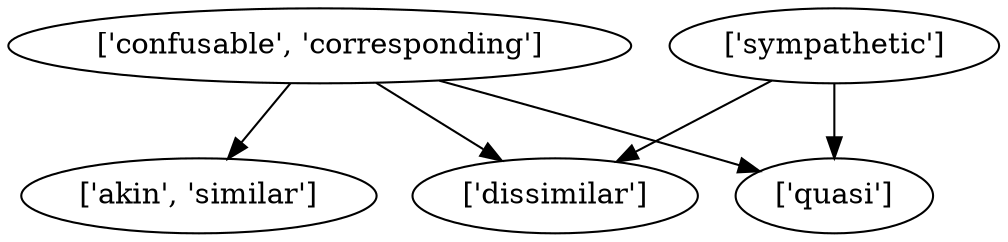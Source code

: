 strict digraph  {
	"['confusable', 'corresponding']" -> "['akin', 'similar']";
	"['confusable', 'corresponding']" -> "['quasi']";
	"['confusable', 'corresponding']" -> "['dissimilar']";
	"['sympathetic']" -> "['quasi']";
	"['sympathetic']" -> "['dissimilar']";
}
